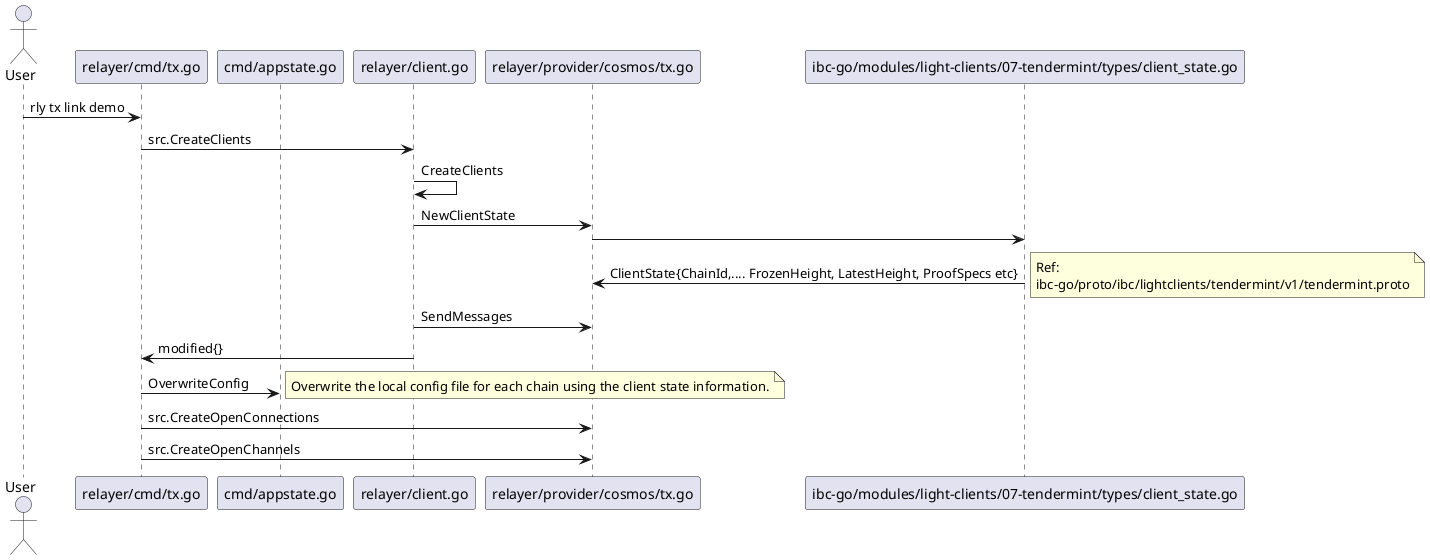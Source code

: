 @startuml
'https://plantuml.com/sequence-diagram

'autonumber
actor       User       as user



participant "relayer/cmd/tx.go" as cmd_tx
participant "cmd/appstate.go" as cmd_appstate
participant "relayer/client.go" as relayer_client.go
participant "relayer/provider/cosmos/tx.go" as provider_tx
participant "ibc-go/modules/light-clients/07-tendermint/types/client_state.go" as tendermint_client


user -> cmd_tx:rly tx link demo
cmd_tx -> relayer_client.go: src.CreateClients
relayer_client.go -> relayer_client.go: CreateClients
relayer_client.go -> provider_tx: NewClientState
provider_tx -> tendermint_client:
tendermint_client -> provider_tx: ClientState{ChainId,.... FrozenHeight, LatestHeight, ProofSpecs etc}
note right
Ref:
ibc-go/proto/ibc/lightclients/tendermint/v1/tendermint.proto
end note
relayer_client.go -> provider_tx: SendMessages
relayer_client.go -> cmd_tx: modified{}
cmd_tx -> cmd_appstate: OverwriteConfig
note right
Overwrite the local config file for each chain using the client state information.
end note

cmd_tx -> provider_tx:src.CreateOpenConnections
cmd_tx -> provider_tx:src.CreateOpenChannels


@enduml